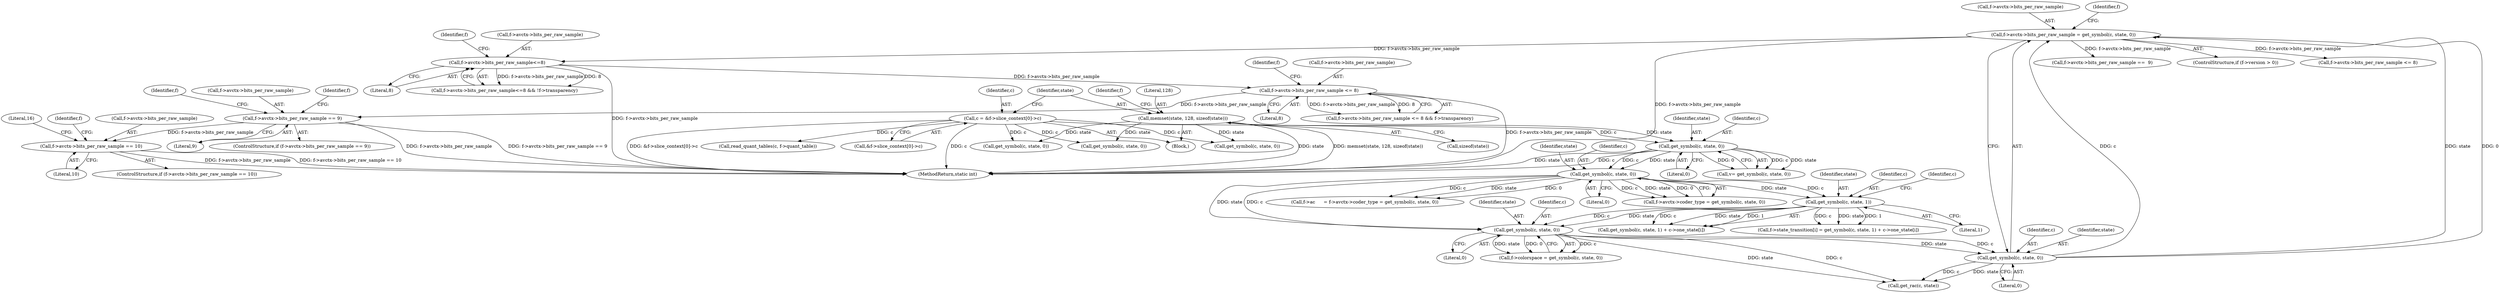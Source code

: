 digraph "0_FFmpeg_547d690d676064069d44703a1917e0dab7e33445@pointer" {
"1000465" [label="(Call,f->avctx->bits_per_raw_sample == 9)"];
"1000404" [label="(Call,f->avctx->bits_per_raw_sample <= 8)"];
"1000314" [label="(Call,f->avctx->bits_per_raw_sample<=8)"];
"1000221" [label="(Call,f->avctx->bits_per_raw_sample = get_symbol(c, state, 0))"];
"1000227" [label="(Call,get_symbol(c, state, 0))"];
"1000211" [label="(Call,get_symbol(c, state, 0))"];
"1000171" [label="(Call,get_symbol(c, state, 0))"];
"1000138" [label="(Call,get_symbol(c, state, 0))"];
"1000113" [label="(Call,c = &f->slice_context[0]->c)"];
"1000123" [label="(Call,memset(state, 128, sizeof(state)))"];
"1000198" [label="(Call,get_symbol(c, state, 1))"];
"1000528" [label="(Call,f->avctx->bits_per_raw_sample == 10)"];
"1000165" [label="(Call,f->avctx->coder_type = get_symbol(c, state, 0))"];
"1000140" [label="(Identifier,state)"];
"1000531" [label="(Identifier,f)"];
"1000197" [label="(Call,get_symbol(c, state, 1) + c->one_state[i])"];
"1000172" [label="(Identifier,c)"];
"1000191" [label="(Call,f->state_transition[i] = get_symbol(c, state, 1) + c->one_state[i])"];
"1000139" [label="(Identifier,c)"];
"1000465" [label="(Call,f->avctx->bits_per_raw_sample == 9)"];
"1000323" [label="(Identifier,f)"];
"1000230" [label="(Literal,0)"];
"1000229" [label="(Identifier,state)"];
"1000403" [label="(Call,f->avctx->bits_per_raw_sample <= 8 && f->transparency)"];
"1000666" [label="(Call,f->avctx->bits_per_raw_sample ==  9)"];
"1000235" [label="(Call,get_rac(c, state))"];
"1000174" [label="(Literal,0)"];
"1000113" [label="(Call,c = &f->slice_context[0]->c)"];
"1000227" [label="(Call,get_symbol(c, state, 0))"];
"1000114" [label="(Identifier,c)"];
"1000222" [label="(Call,f->avctx->bits_per_raw_sample)"];
"1000200" [label="(Identifier,state)"];
"1000126" [label="(Call,sizeof(state))"];
"1000214" [label="(Literal,0)"];
"1000314" [label="(Call,f->avctx->bits_per_raw_sample<=8)"];
"1000529" [label="(Call,f->avctx->bits_per_raw_sample)"];
"1000233" [label="(Identifier,f)"];
"1000125" [label="(Literal,128)"];
"1000173" [label="(Identifier,state)"];
"1000464" [label="(ControlStructure,if (f->avctx->bits_per_raw_sample == 9))"];
"1000207" [label="(Call,f->colorspace = get_symbol(c, state, 0))"];
"1000213" [label="(Identifier,state)"];
"1000471" [label="(Literal,9)"];
"1000962" [label="(Call,get_symbol(c, state, 0))"];
"1000527" [label="(ControlStructure,if (f->avctx->bits_per_raw_sample == 10))"];
"1000313" [label="(Call,f->avctx->bits_per_raw_sample<=8 && !f->transparency)"];
"1000198" [label="(Call,get_symbol(c, state, 1))"];
"1000466" [label="(Call,f->avctx->bits_per_raw_sample)"];
"1000404" [label="(Call,f->avctx->bits_per_raw_sample <= 8)"];
"1000221" [label="(Call,f->avctx->bits_per_raw_sample = get_symbol(c, state, 0))"];
"1000315" [label="(Call,f->avctx->bits_per_raw_sample)"];
"1000594" [label="(Literal,16)"];
"1000171" [label="(Call,get_symbol(c, state, 0))"];
"1000215" [label="(ControlStructure,if (f->version > 0))"];
"1000136" [label="(Call,v= get_symbol(c, state, 0))"];
"1000131" [label="(Identifier,f)"];
"1000814" [label="(Call,get_symbol(c, state, 0))"];
"1000199" [label="(Identifier,c)"];
"1000138" [label="(Call,get_symbol(c, state, 0))"];
"1000115" [label="(Call,&f->slice_context[0]->c)"];
"1000212" [label="(Identifier,c)"];
"1000289" [label="(Call,f->avctx->bits_per_raw_sample <= 8)"];
"1000538" [label="(Identifier,f)"];
"1000412" [label="(Identifier,f)"];
"1000410" [label="(Literal,8)"];
"1000123" [label="(Call,memset(state, 128, sizeof(state)))"];
"1000104" [label="(Block,)"];
"1000784" [label="(Call,read_quant_tables(c, f->quant_table))"];
"1000161" [label="(Call,f->ac      = f->avctx->coder_type = get_symbol(c, state, 0))"];
"1000228" [label="(Identifier,c)"];
"1001147" [label="(Call,get_symbol(c, state, 0))"];
"1000475" [label="(Identifier,f)"];
"1001241" [label="(MethodReturn,static int)"];
"1000201" [label="(Literal,1)"];
"1000204" [label="(Identifier,c)"];
"1000528" [label="(Call,f->avctx->bits_per_raw_sample == 10)"];
"1000405" [label="(Call,f->avctx->bits_per_raw_sample)"];
"1000320" [label="(Literal,8)"];
"1000141" [label="(Literal,0)"];
"1000124" [label="(Identifier,state)"];
"1000534" [label="(Literal,10)"];
"1000211" [label="(Call,get_symbol(c, state, 0))"];
"1000465" -> "1000464"  [label="AST: "];
"1000465" -> "1000471"  [label="CFG: "];
"1000466" -> "1000465"  [label="AST: "];
"1000471" -> "1000465"  [label="AST: "];
"1000475" -> "1000465"  [label="CFG: "];
"1000531" -> "1000465"  [label="CFG: "];
"1000465" -> "1001241"  [label="DDG: f->avctx->bits_per_raw_sample == 9"];
"1000465" -> "1001241"  [label="DDG: f->avctx->bits_per_raw_sample"];
"1000404" -> "1000465"  [label="DDG: f->avctx->bits_per_raw_sample"];
"1000465" -> "1000528"  [label="DDG: f->avctx->bits_per_raw_sample"];
"1000404" -> "1000403"  [label="AST: "];
"1000404" -> "1000410"  [label="CFG: "];
"1000405" -> "1000404"  [label="AST: "];
"1000410" -> "1000404"  [label="AST: "];
"1000412" -> "1000404"  [label="CFG: "];
"1000403" -> "1000404"  [label="CFG: "];
"1000404" -> "1001241"  [label="DDG: f->avctx->bits_per_raw_sample"];
"1000404" -> "1000403"  [label="DDG: f->avctx->bits_per_raw_sample"];
"1000404" -> "1000403"  [label="DDG: 8"];
"1000314" -> "1000404"  [label="DDG: f->avctx->bits_per_raw_sample"];
"1000314" -> "1000313"  [label="AST: "];
"1000314" -> "1000320"  [label="CFG: "];
"1000315" -> "1000314"  [label="AST: "];
"1000320" -> "1000314"  [label="AST: "];
"1000323" -> "1000314"  [label="CFG: "];
"1000313" -> "1000314"  [label="CFG: "];
"1000314" -> "1001241"  [label="DDG: f->avctx->bits_per_raw_sample"];
"1000314" -> "1000313"  [label="DDG: f->avctx->bits_per_raw_sample"];
"1000314" -> "1000313"  [label="DDG: 8"];
"1000221" -> "1000314"  [label="DDG: f->avctx->bits_per_raw_sample"];
"1000221" -> "1000215"  [label="AST: "];
"1000221" -> "1000227"  [label="CFG: "];
"1000222" -> "1000221"  [label="AST: "];
"1000227" -> "1000221"  [label="AST: "];
"1000233" -> "1000221"  [label="CFG: "];
"1000221" -> "1001241"  [label="DDG: f->avctx->bits_per_raw_sample"];
"1000227" -> "1000221"  [label="DDG: c"];
"1000227" -> "1000221"  [label="DDG: state"];
"1000227" -> "1000221"  [label="DDG: 0"];
"1000221" -> "1000289"  [label="DDG: f->avctx->bits_per_raw_sample"];
"1000221" -> "1000666"  [label="DDG: f->avctx->bits_per_raw_sample"];
"1000227" -> "1000230"  [label="CFG: "];
"1000228" -> "1000227"  [label="AST: "];
"1000229" -> "1000227"  [label="AST: "];
"1000230" -> "1000227"  [label="AST: "];
"1000211" -> "1000227"  [label="DDG: c"];
"1000211" -> "1000227"  [label="DDG: state"];
"1000227" -> "1000235"  [label="DDG: c"];
"1000227" -> "1000235"  [label="DDG: state"];
"1000211" -> "1000207"  [label="AST: "];
"1000211" -> "1000214"  [label="CFG: "];
"1000212" -> "1000211"  [label="AST: "];
"1000213" -> "1000211"  [label="AST: "];
"1000214" -> "1000211"  [label="AST: "];
"1000207" -> "1000211"  [label="CFG: "];
"1000211" -> "1000207"  [label="DDG: c"];
"1000211" -> "1000207"  [label="DDG: state"];
"1000211" -> "1000207"  [label="DDG: 0"];
"1000171" -> "1000211"  [label="DDG: c"];
"1000171" -> "1000211"  [label="DDG: state"];
"1000198" -> "1000211"  [label="DDG: c"];
"1000198" -> "1000211"  [label="DDG: state"];
"1000211" -> "1000235"  [label="DDG: c"];
"1000211" -> "1000235"  [label="DDG: state"];
"1000171" -> "1000165"  [label="AST: "];
"1000171" -> "1000174"  [label="CFG: "];
"1000172" -> "1000171"  [label="AST: "];
"1000173" -> "1000171"  [label="AST: "];
"1000174" -> "1000171"  [label="AST: "];
"1000165" -> "1000171"  [label="CFG: "];
"1000171" -> "1000161"  [label="DDG: c"];
"1000171" -> "1000161"  [label="DDG: state"];
"1000171" -> "1000161"  [label="DDG: 0"];
"1000171" -> "1000165"  [label="DDG: c"];
"1000171" -> "1000165"  [label="DDG: state"];
"1000171" -> "1000165"  [label="DDG: 0"];
"1000138" -> "1000171"  [label="DDG: c"];
"1000138" -> "1000171"  [label="DDG: state"];
"1000171" -> "1000198"  [label="DDG: c"];
"1000171" -> "1000198"  [label="DDG: state"];
"1000138" -> "1000136"  [label="AST: "];
"1000138" -> "1000141"  [label="CFG: "];
"1000139" -> "1000138"  [label="AST: "];
"1000140" -> "1000138"  [label="AST: "];
"1000141" -> "1000138"  [label="AST: "];
"1000136" -> "1000138"  [label="CFG: "];
"1000138" -> "1001241"  [label="DDG: c"];
"1000138" -> "1001241"  [label="DDG: state"];
"1000138" -> "1000136"  [label="DDG: c"];
"1000138" -> "1000136"  [label="DDG: state"];
"1000138" -> "1000136"  [label="DDG: 0"];
"1000113" -> "1000138"  [label="DDG: c"];
"1000123" -> "1000138"  [label="DDG: state"];
"1000113" -> "1000104"  [label="AST: "];
"1000113" -> "1000115"  [label="CFG: "];
"1000114" -> "1000113"  [label="AST: "];
"1000115" -> "1000113"  [label="AST: "];
"1000124" -> "1000113"  [label="CFG: "];
"1000113" -> "1001241"  [label="DDG: c"];
"1000113" -> "1001241"  [label="DDG: &f->slice_context[0]->c"];
"1000113" -> "1000784"  [label="DDG: c"];
"1000113" -> "1000814"  [label="DDG: c"];
"1000113" -> "1000962"  [label="DDG: c"];
"1000113" -> "1001147"  [label="DDG: c"];
"1000123" -> "1000104"  [label="AST: "];
"1000123" -> "1000126"  [label="CFG: "];
"1000124" -> "1000123"  [label="AST: "];
"1000125" -> "1000123"  [label="AST: "];
"1000126" -> "1000123"  [label="AST: "];
"1000131" -> "1000123"  [label="CFG: "];
"1000123" -> "1001241"  [label="DDG: memset(state, 128, sizeof(state))"];
"1000123" -> "1001241"  [label="DDG: state"];
"1000123" -> "1000814"  [label="DDG: state"];
"1000123" -> "1000962"  [label="DDG: state"];
"1000123" -> "1001147"  [label="DDG: state"];
"1000198" -> "1000197"  [label="AST: "];
"1000198" -> "1000201"  [label="CFG: "];
"1000199" -> "1000198"  [label="AST: "];
"1000200" -> "1000198"  [label="AST: "];
"1000201" -> "1000198"  [label="AST: "];
"1000204" -> "1000198"  [label="CFG: "];
"1000198" -> "1000191"  [label="DDG: c"];
"1000198" -> "1000191"  [label="DDG: state"];
"1000198" -> "1000191"  [label="DDG: 1"];
"1000198" -> "1000197"  [label="DDG: c"];
"1000198" -> "1000197"  [label="DDG: state"];
"1000198" -> "1000197"  [label="DDG: 1"];
"1000528" -> "1000527"  [label="AST: "];
"1000528" -> "1000534"  [label="CFG: "];
"1000529" -> "1000528"  [label="AST: "];
"1000534" -> "1000528"  [label="AST: "];
"1000538" -> "1000528"  [label="CFG: "];
"1000594" -> "1000528"  [label="CFG: "];
"1000528" -> "1001241"  [label="DDG: f->avctx->bits_per_raw_sample == 10"];
"1000528" -> "1001241"  [label="DDG: f->avctx->bits_per_raw_sample"];
}
